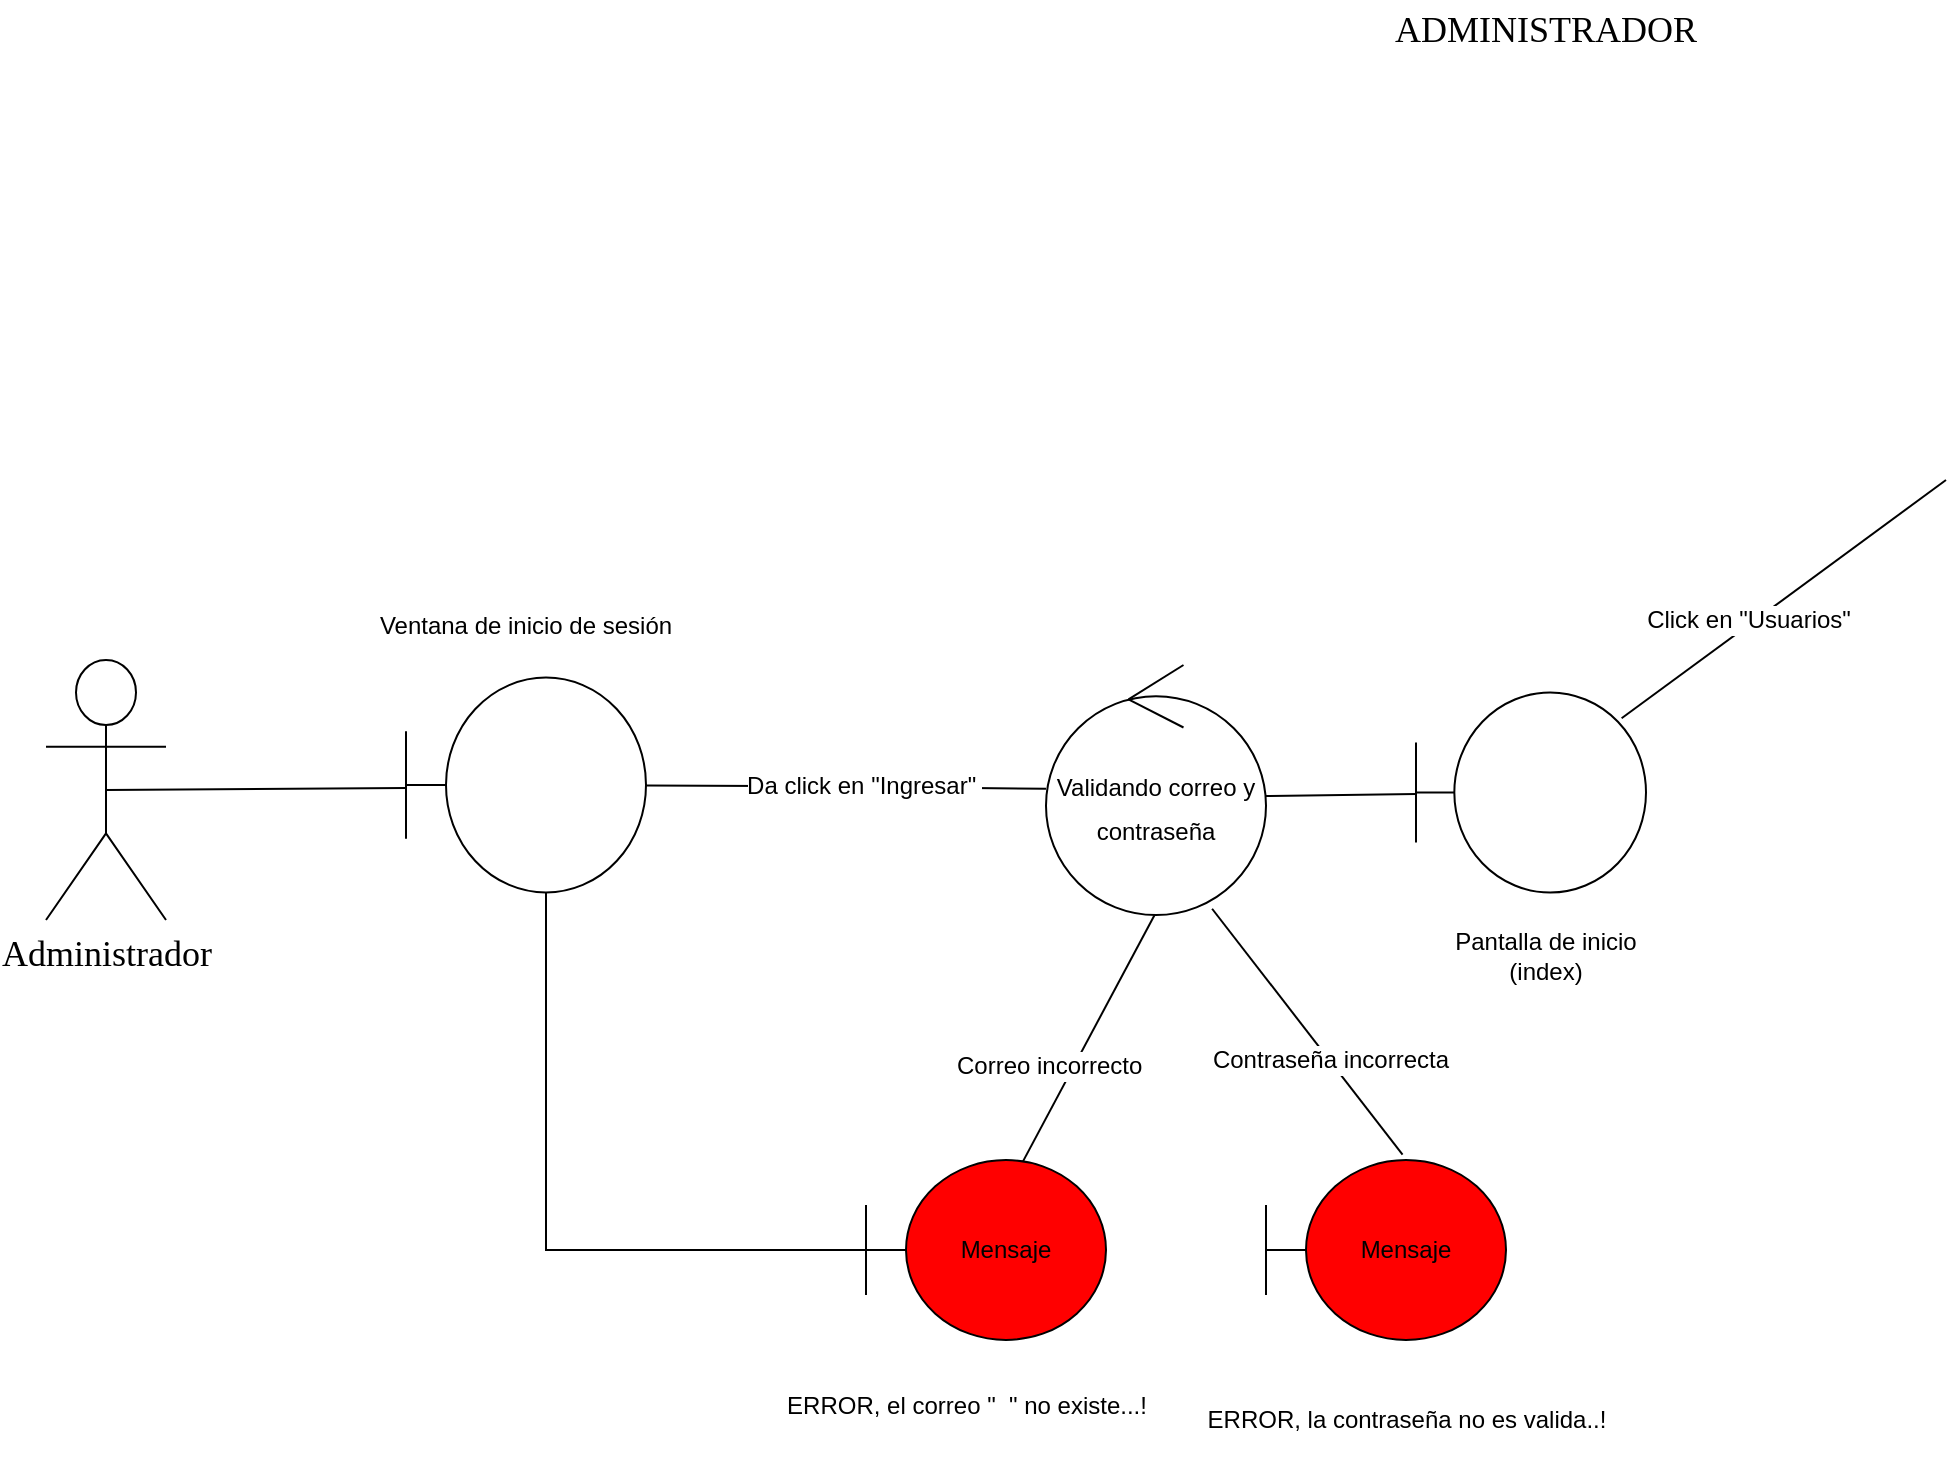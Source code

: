 <mxfile version="20.1.1" type="github">
  <diagram id="2wqolK1YbHdrgj3bFHOo" name="Robustez">
    <mxGraphModel dx="2287" dy="657" grid="1" gridSize="10" guides="1" tooltips="1" connect="1" arrows="1" fold="1" page="1" pageScale="1" pageWidth="827" pageHeight="1169" math="0" shadow="0">
      <root>
        <mxCell id="0" />
        <mxCell id="1" parent="0" />
        <mxCell id="B0jKKp4YpZ9J5N5QM19t-1" value="&lt;font style=&quot;font-size: 18px;&quot; face=&quot;Comic Sans MS&quot;&gt;ADMINISTRADOR&lt;/font&gt;" style="text;html=1;strokeColor=none;fillColor=none;align=center;verticalAlign=middle;whiteSpace=wrap;rounded=0;" vertex="1" parent="1">
          <mxGeometry x="-30" y="20" width="60" height="30" as="geometry" />
        </mxCell>
        <mxCell id="B0jKKp4YpZ9J5N5QM19t-7" value="Administrador" style="shape=umlActor;verticalLabelPosition=bottom;verticalAlign=top;html=1;outlineConnect=0;fontFamily=Comic Sans MS;fontSize=18;" vertex="1" parent="1">
          <mxGeometry x="-750" y="350" width="60" height="130" as="geometry" />
        </mxCell>
        <mxCell id="B0jKKp4YpZ9J5N5QM19t-17" value="" style="endArrow=none;html=1;rounded=0;fontFamily=Comic Sans MS;fontSize=18;exitX=0.5;exitY=0.5;exitDx=0;exitDy=0;exitPerimeter=0;" edge="1" parent="1" source="B0jKKp4YpZ9J5N5QM19t-7">
          <mxGeometry relative="1" as="geometry">
            <mxPoint x="-710" y="414.29" as="sourcePoint" />
            <mxPoint x="-570" y="414" as="targetPoint" />
          </mxGeometry>
        </mxCell>
        <mxCell id="B0jKKp4YpZ9J5N5QM19t-18" value="Ventana de inicio de sesión" style="text;html=1;strokeColor=none;fillColor=none;align=center;verticalAlign=middle;whiteSpace=wrap;rounded=0;" vertex="1" parent="1">
          <mxGeometry x="-590" y="312.5" width="160" height="40" as="geometry" />
        </mxCell>
        <mxCell id="B0jKKp4YpZ9J5N5QM19t-19" value="&lt;font face=&quot;Helvetica&quot; style=&quot;font-size: 12px;&quot;&gt;Validando correo y contraseña&lt;/font&gt;" style="ellipse;shape=umlControl;whiteSpace=wrap;html=1;fontFamily=Comic Sans MS;fontSize=18;" vertex="1" parent="1">
          <mxGeometry x="-250" y="352.5" width="110" height="125" as="geometry" />
        </mxCell>
        <mxCell id="B0jKKp4YpZ9J5N5QM19t-21" value="" style="endArrow=none;html=1;rounded=0;fontFamily=Comic Sans MS;fontSize=18;" edge="1" parent="1" source="B0jKKp4YpZ9J5N5QM19t-15" target="B0jKKp4YpZ9J5N5QM19t-19">
          <mxGeometry relative="1" as="geometry">
            <mxPoint x="-710" y="425" as="sourcePoint" />
            <mxPoint x="-370" y="424" as="targetPoint" />
            <Array as="points">
              <mxPoint x="-380" y="413" />
            </Array>
          </mxGeometry>
        </mxCell>
        <mxCell id="B0jKKp4YpZ9J5N5QM19t-26" value="Da click en &quot;Ingresar&quot;&amp;nbsp;" style="edgeLabel;html=1;align=center;verticalAlign=middle;resizable=0;points=[];fontSize=12;fontFamily=Helvetica;" vertex="1" connectable="0" parent="B0jKKp4YpZ9J5N5QM19t-21">
          <mxGeometry x="0.18" y="-3" relative="1" as="geometry">
            <mxPoint x="-9" y="-4" as="offset" />
          </mxGeometry>
        </mxCell>
        <mxCell id="B0jKKp4YpZ9J5N5QM19t-22" value="" style="shape=umlBoundary;whiteSpace=wrap;html=1;fontFamily=Helvetica;fontSize=12;" vertex="1" parent="1">
          <mxGeometry x="-65" y="366.25" width="115" height="100" as="geometry" />
        </mxCell>
        <mxCell id="B0jKKp4YpZ9J5N5QM19t-23" value="Pantalla de inicio (index)" style="text;html=1;strokeColor=none;fillColor=none;align=center;verticalAlign=middle;whiteSpace=wrap;rounded=0;" vertex="1" parent="1">
          <mxGeometry x="-60" y="477.5" width="120" height="40" as="geometry" />
        </mxCell>
        <mxCell id="B0jKKp4YpZ9J5N5QM19t-24" value="" style="endArrow=none;html=1;rounded=0;fontFamily=Comic Sans MS;fontSize=18;" edge="1" parent="1" target="B0jKKp4YpZ9J5N5QM19t-22">
          <mxGeometry relative="1" as="geometry">
            <mxPoint x="-140" y="418" as="sourcePoint" />
            <mxPoint x="-319.999" y="422.867" as="targetPoint" />
          </mxGeometry>
        </mxCell>
        <mxCell id="B0jKKp4YpZ9J5N5QM19t-25" value="" style="endArrow=none;html=1;rounded=0;fontFamily=Comic Sans MS;fontSize=18;entryX=0.648;entryY=0.023;entryDx=0;entryDy=0;entryPerimeter=0;" edge="1" parent="1" target="B0jKKp4YpZ9J5N5QM19t-29">
          <mxGeometry relative="1" as="geometry">
            <mxPoint x="-195.71" y="477.5" as="sourcePoint" />
            <mxPoint x="-260" y="590" as="targetPoint" />
            <Array as="points" />
          </mxGeometry>
        </mxCell>
        <mxCell id="B0jKKp4YpZ9J5N5QM19t-33" value="Correo incorrecto&amp;nbsp;" style="edgeLabel;html=1;align=center;verticalAlign=middle;resizable=0;points=[];fontSize=12;fontFamily=Helvetica;" vertex="1" connectable="0" parent="B0jKKp4YpZ9J5N5QM19t-25">
          <mxGeometry x="0.232" relative="1" as="geometry">
            <mxPoint x="-11" y="-1" as="offset" />
          </mxGeometry>
        </mxCell>
        <mxCell id="B0jKKp4YpZ9J5N5QM19t-29" value="Mensaje" style="shape=umlBoundary;whiteSpace=wrap;html=1;fillColor=#FF0000;" vertex="1" parent="1">
          <mxGeometry x="-340" y="600" width="120" height="90" as="geometry" />
        </mxCell>
        <mxCell id="B0jKKp4YpZ9J5N5QM19t-32" value="" style="endArrow=none;html=1;rounded=0;fontFamily=Comic Sans MS;fontSize=18;edgeStyle=orthogonalEdgeStyle;" edge="1" parent="1" source="B0jKKp4YpZ9J5N5QM19t-15" target="B0jKKp4YpZ9J5N5QM19t-29">
          <mxGeometry relative="1" as="geometry">
            <mxPoint x="-480" y="470" as="sourcePoint" />
            <mxPoint x="-425" y="466.249" as="targetPoint" />
            <Array as="points">
              <mxPoint x="-500" y="645" />
            </Array>
          </mxGeometry>
        </mxCell>
        <mxCell id="B0jKKp4YpZ9J5N5QM19t-34" value="" style="endArrow=none;html=1;rounded=0;fontFamily=Comic Sans MS;fontSize=18;entryX=0.569;entryY=-0.03;entryDx=0;entryDy=0;entryPerimeter=0;exitX=0.755;exitY=0.975;exitDx=0;exitDy=0;exitPerimeter=0;" edge="1" parent="1" source="B0jKKp4YpZ9J5N5QM19t-19" target="B0jKKp4YpZ9J5N5QM19t-36">
          <mxGeometry relative="1" as="geometry">
            <mxPoint x="-170" y="480" as="sourcePoint" />
            <mxPoint x="-80" y="590" as="targetPoint" />
            <Array as="points" />
          </mxGeometry>
        </mxCell>
        <mxCell id="B0jKKp4YpZ9J5N5QM19t-35" value="Contraseña incorrecta" style="edgeLabel;html=1;align=center;verticalAlign=middle;resizable=0;points=[];fontSize=12;fontFamily=Helvetica;" vertex="1" connectable="0" parent="B0jKKp4YpZ9J5N5QM19t-34">
          <mxGeometry x="0.232" relative="1" as="geometry">
            <mxPoint y="-1" as="offset" />
          </mxGeometry>
        </mxCell>
        <mxCell id="B0jKKp4YpZ9J5N5QM19t-36" value="Mensaje" style="shape=umlBoundary;whiteSpace=wrap;html=1;fillColor=#FF0000;" vertex="1" parent="1">
          <mxGeometry x="-140" y="600" width="120" height="90" as="geometry" />
        </mxCell>
        <mxCell id="B0jKKp4YpZ9J5N5QM19t-44" value="&lt;span style=&quot;background-color: rgb(255, 255, 255);&quot;&gt;ERROR, el correo &quot;&amp;nbsp; &quot; no existe...!&lt;/span&gt;&lt;br&gt;&lt;span style=&quot;color: rgba(0, 0, 0, 0); font-family: monospace; font-size: 0px; text-align: start;&quot;&gt;%3CmxGraphModel%3E%3Croot%3E%3CmxCell%20id%3D%220%22%2F%3E%3CmxCell%20id%3D%221%22%20parent%3D%220%22%2F%3E%3CmxCell%20id%3D%222%22%20value%3D%22Correo%20incorrecto%26amp%3Bnbsp%3B%22%20style%3D%22edgeLabel%3Bhtml%3D1%3Balign%3Dcenter%3BverticalAlign%3Dmiddle%3Bresizable%3D0%3Bpoints%3D%5B%5D%3BfontSize%3D12%3BfontFamily%3DHelvetica%3B%22%20vertex%3D%221%22%20connectable%3D%220%22%20parent%3D%221%22%3E%3CmxGeometry%20x%3D%22-247.763%22%20y%3D%22553.367%22%20as%3D%22geometry%22%2F%3E%3C%2FmxCell%3E%3C%2Froot%3E%3C%2FmxGraphModel%3E,&lt;/span&gt;" style="text;html=1;align=center;verticalAlign=middle;resizable=0;points=[];autosize=1;strokeColor=none;fillColor=none;fontSize=12;fontFamily=Helvetica;" vertex="1" parent="1">
          <mxGeometry x="-390" y="710" width="200" height="40" as="geometry" />
        </mxCell>
        <mxCell id="B0jKKp4YpZ9J5N5QM19t-45" value="&lt;span style=&quot;background-color: rgb(255, 255, 255);&quot;&gt;ERROR, la contraseña no es valida..!&lt;/span&gt;&lt;span style=&quot;color: rgba(0, 0, 0, 0); font-family: monospace; font-size: 0px; text-align: start;&quot;&gt;%3CmxGraphModel%3E%3Croot%3E%3CmxCell%20id%3D%220%22%2F%3E%3CmxCell%20id%3D%221%22%20parent%3D%220%22%2F%3E%3CmxCell%20id%3D%222%22%20value%3D%22Correo%20incorrecto%26amp%3Bnbsp%3B%22%20style%3D%22edgeLabel%3Bhtml%3D1%3Balign%3Dcenter%3BverticalAlign%3Dmiddle%3Bresizable%3D0%3Bpoints%3D%5B%5D%3BfontSize%3D12%3BfontFamily%3DHelvetica%3B%22%20vertex%3D%221%22%20connectable%3D%220%22%20parent%3D%221%22%3E%3CmxGeometry%20x%3D%22-247.763%22%20y%3D%22553.367%22%20as%3D%22geometry%22%2F%3E%3C%2FmxCell%3E%3C%2Froot%3E%3C%2FmxG&lt;/span&gt;" style="text;html=1;align=center;verticalAlign=middle;resizable=0;points=[];autosize=1;strokeColor=none;fillColor=none;fontSize=12;fontFamily=Helvetica;" vertex="1" parent="1">
          <mxGeometry x="-180" y="715" width="220" height="30" as="geometry" />
        </mxCell>
        <mxCell id="B0jKKp4YpZ9J5N5QM19t-15" value="" style="shape=umlBoundary;whiteSpace=wrap;html=1;fontFamily=Comic Sans MS;fontSize=18;" vertex="1" parent="1">
          <mxGeometry x="-570" y="358.75" width="120" height="107.5" as="geometry" />
        </mxCell>
        <mxCell id="B0jKKp4YpZ9J5N5QM19t-46" value="" style="endArrow=none;html=1;rounded=0;fontFamily=Comic Sans MS;fontSize=18;exitX=0.894;exitY=0.129;exitDx=0;exitDy=0;exitPerimeter=0;" edge="1" parent="1" source="B0jKKp4YpZ9J5N5QM19t-22">
          <mxGeometry relative="1" as="geometry">
            <mxPoint x="49" y="398" as="sourcePoint" />
            <mxPoint x="200" y="260" as="targetPoint" />
          </mxGeometry>
        </mxCell>
        <mxCell id="B0jKKp4YpZ9J5N5QM19t-47" value="Click en &quot;Usuarios&quot;" style="edgeLabel;html=1;align=center;verticalAlign=middle;resizable=0;points=[];fontSize=12;fontFamily=Helvetica;" vertex="1" connectable="0" parent="B0jKKp4YpZ9J5N5QM19t-46">
          <mxGeometry x="-0.291" y="5" relative="1" as="geometry">
            <mxPoint x="8" y="-3" as="offset" />
          </mxGeometry>
        </mxCell>
      </root>
    </mxGraphModel>
  </diagram>
</mxfile>
